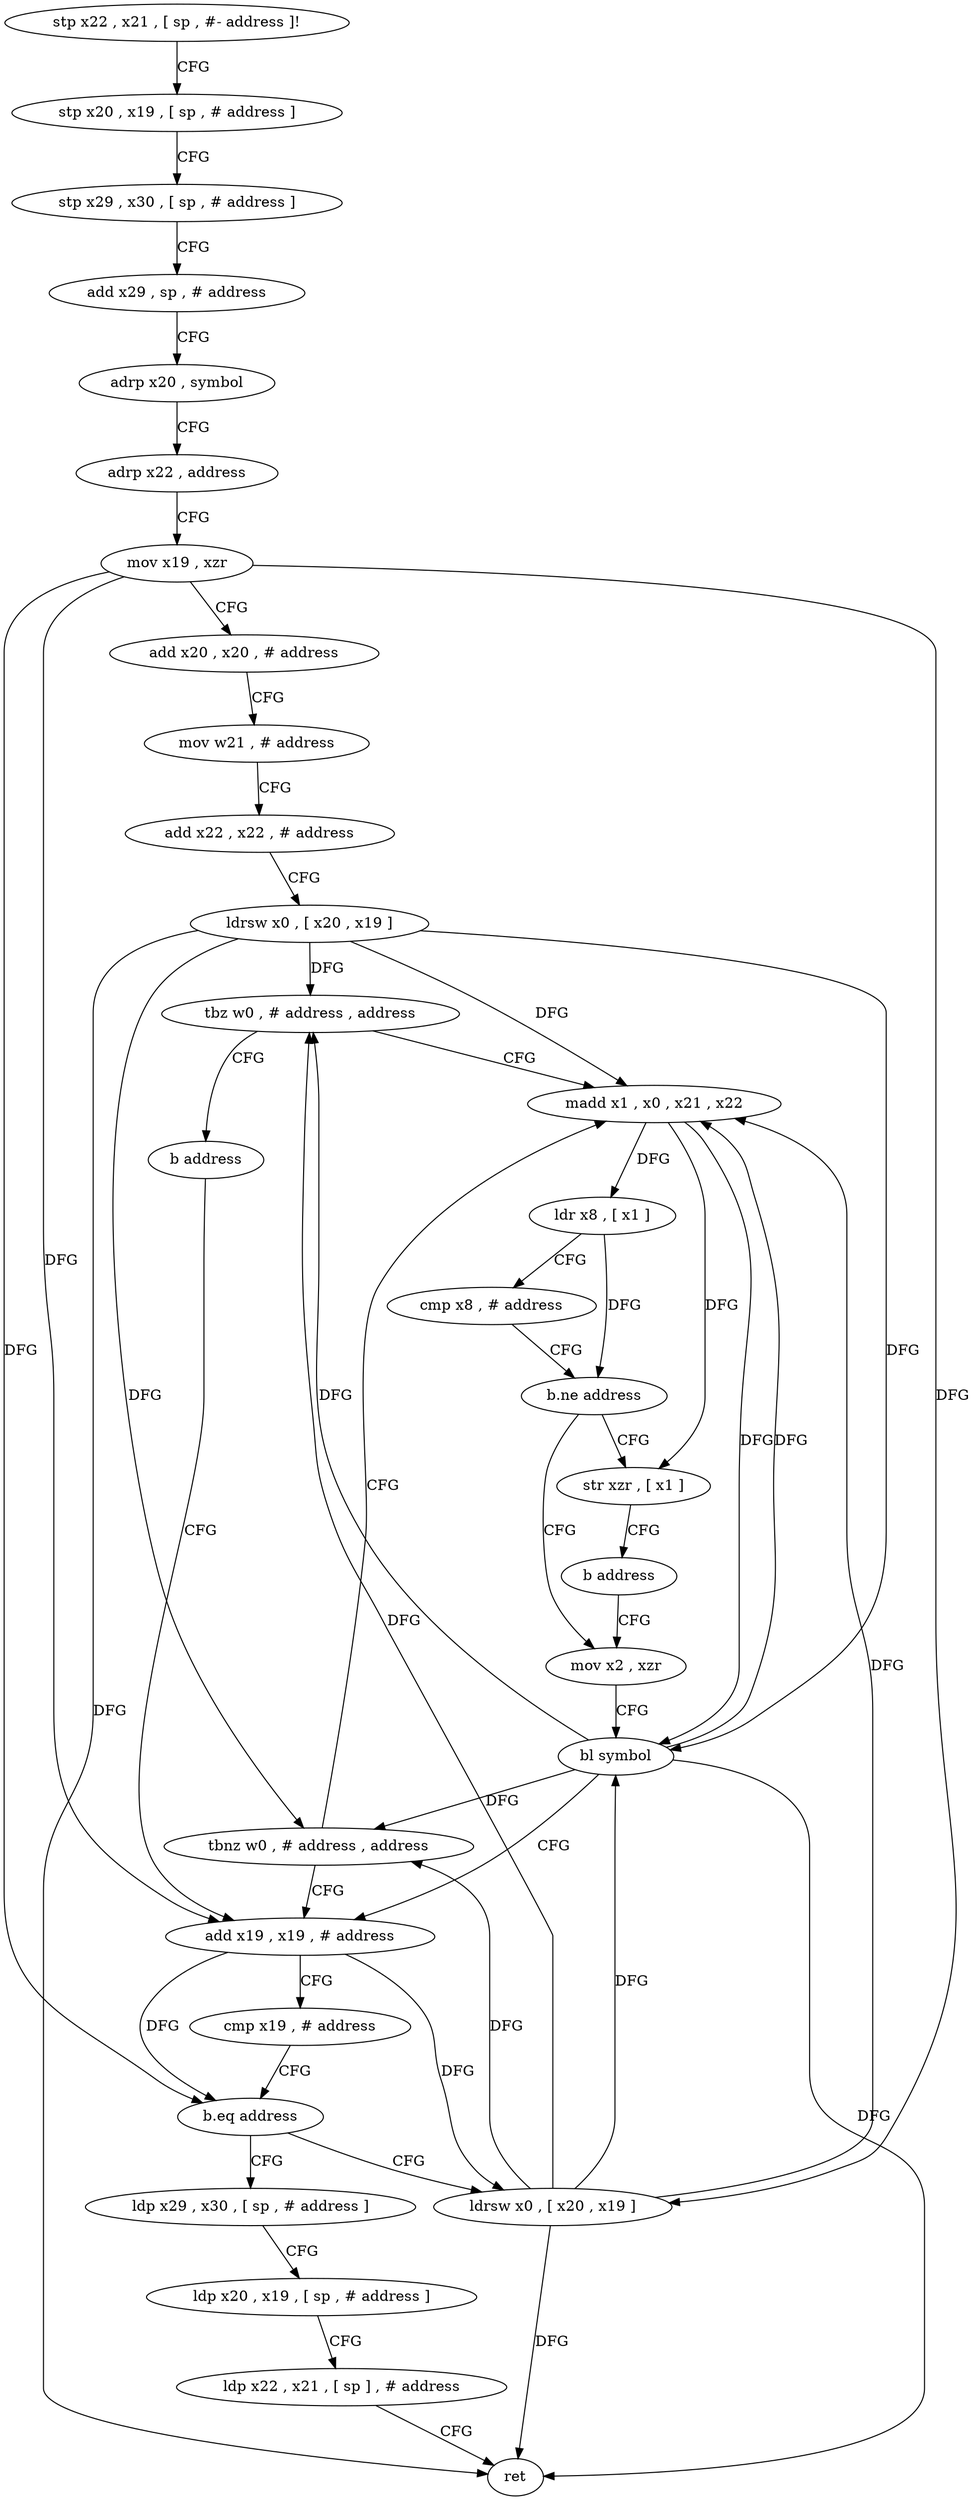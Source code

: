 digraph "func" {
"152188" [label = "stp x22 , x21 , [ sp , #- address ]!" ]
"152192" [label = "stp x20 , x19 , [ sp , # address ]" ]
"152196" [label = "stp x29 , x30 , [ sp , # address ]" ]
"152200" [label = "add x29 , sp , # address" ]
"152204" [label = "adrp x20 , symbol" ]
"152208" [label = "adrp x22 , address" ]
"152212" [label = "mov x19 , xzr" ]
"152216" [label = "add x20 , x20 , # address" ]
"152220" [label = "mov w21 , # address" ]
"152224" [label = "add x22 , x22 , # address" ]
"152228" [label = "ldrsw x0 , [ x20 , x19 ]" ]
"152232" [label = "tbz w0 , # address , address" ]
"152268" [label = "madd x1 , x0 , x21 , x22" ]
"152236" [label = "b address" ]
"152272" [label = "ldr x8 , [ x1 ]" ]
"152276" [label = "cmp x8 , # address" ]
"152280" [label = "b.ne address" ]
"152240" [label = "mov x2 , xzr" ]
"152284" [label = "str xzr , [ x1 ]" ]
"152248" [label = "add x19 , x19 , # address" ]
"152244" [label = "bl symbol" ]
"152288" [label = "b address" ]
"152252" [label = "cmp x19 , # address" ]
"152256" [label = "b.eq address" ]
"152292" [label = "ldp x29 , x30 , [ sp , # address ]" ]
"152260" [label = "ldrsw x0 , [ x20 , x19 ]" ]
"152296" [label = "ldp x20 , x19 , [ sp , # address ]" ]
"152300" [label = "ldp x22 , x21 , [ sp ] , # address" ]
"152304" [label = "ret" ]
"152264" [label = "tbnz w0 , # address , address" ]
"152188" -> "152192" [ label = "CFG" ]
"152192" -> "152196" [ label = "CFG" ]
"152196" -> "152200" [ label = "CFG" ]
"152200" -> "152204" [ label = "CFG" ]
"152204" -> "152208" [ label = "CFG" ]
"152208" -> "152212" [ label = "CFG" ]
"152212" -> "152216" [ label = "CFG" ]
"152212" -> "152248" [ label = "DFG" ]
"152212" -> "152256" [ label = "DFG" ]
"152212" -> "152260" [ label = "DFG" ]
"152216" -> "152220" [ label = "CFG" ]
"152220" -> "152224" [ label = "CFG" ]
"152224" -> "152228" [ label = "CFG" ]
"152228" -> "152232" [ label = "DFG" ]
"152228" -> "152268" [ label = "DFG" ]
"152228" -> "152244" [ label = "DFG" ]
"152228" -> "152304" [ label = "DFG" ]
"152228" -> "152264" [ label = "DFG" ]
"152232" -> "152268" [ label = "CFG" ]
"152232" -> "152236" [ label = "CFG" ]
"152268" -> "152272" [ label = "DFG" ]
"152268" -> "152244" [ label = "DFG" ]
"152268" -> "152284" [ label = "DFG" ]
"152236" -> "152248" [ label = "CFG" ]
"152272" -> "152276" [ label = "CFG" ]
"152272" -> "152280" [ label = "DFG" ]
"152276" -> "152280" [ label = "CFG" ]
"152280" -> "152240" [ label = "CFG" ]
"152280" -> "152284" [ label = "CFG" ]
"152240" -> "152244" [ label = "CFG" ]
"152284" -> "152288" [ label = "CFG" ]
"152248" -> "152252" [ label = "CFG" ]
"152248" -> "152256" [ label = "DFG" ]
"152248" -> "152260" [ label = "DFG" ]
"152244" -> "152248" [ label = "CFG" ]
"152244" -> "152232" [ label = "DFG" ]
"152244" -> "152268" [ label = "DFG" ]
"152244" -> "152304" [ label = "DFG" ]
"152244" -> "152264" [ label = "DFG" ]
"152288" -> "152240" [ label = "CFG" ]
"152252" -> "152256" [ label = "CFG" ]
"152256" -> "152292" [ label = "CFG" ]
"152256" -> "152260" [ label = "CFG" ]
"152292" -> "152296" [ label = "CFG" ]
"152260" -> "152264" [ label = "DFG" ]
"152260" -> "152232" [ label = "DFG" ]
"152260" -> "152268" [ label = "DFG" ]
"152260" -> "152244" [ label = "DFG" ]
"152260" -> "152304" [ label = "DFG" ]
"152296" -> "152300" [ label = "CFG" ]
"152300" -> "152304" [ label = "CFG" ]
"152264" -> "152248" [ label = "CFG" ]
"152264" -> "152268" [ label = "CFG" ]
}
